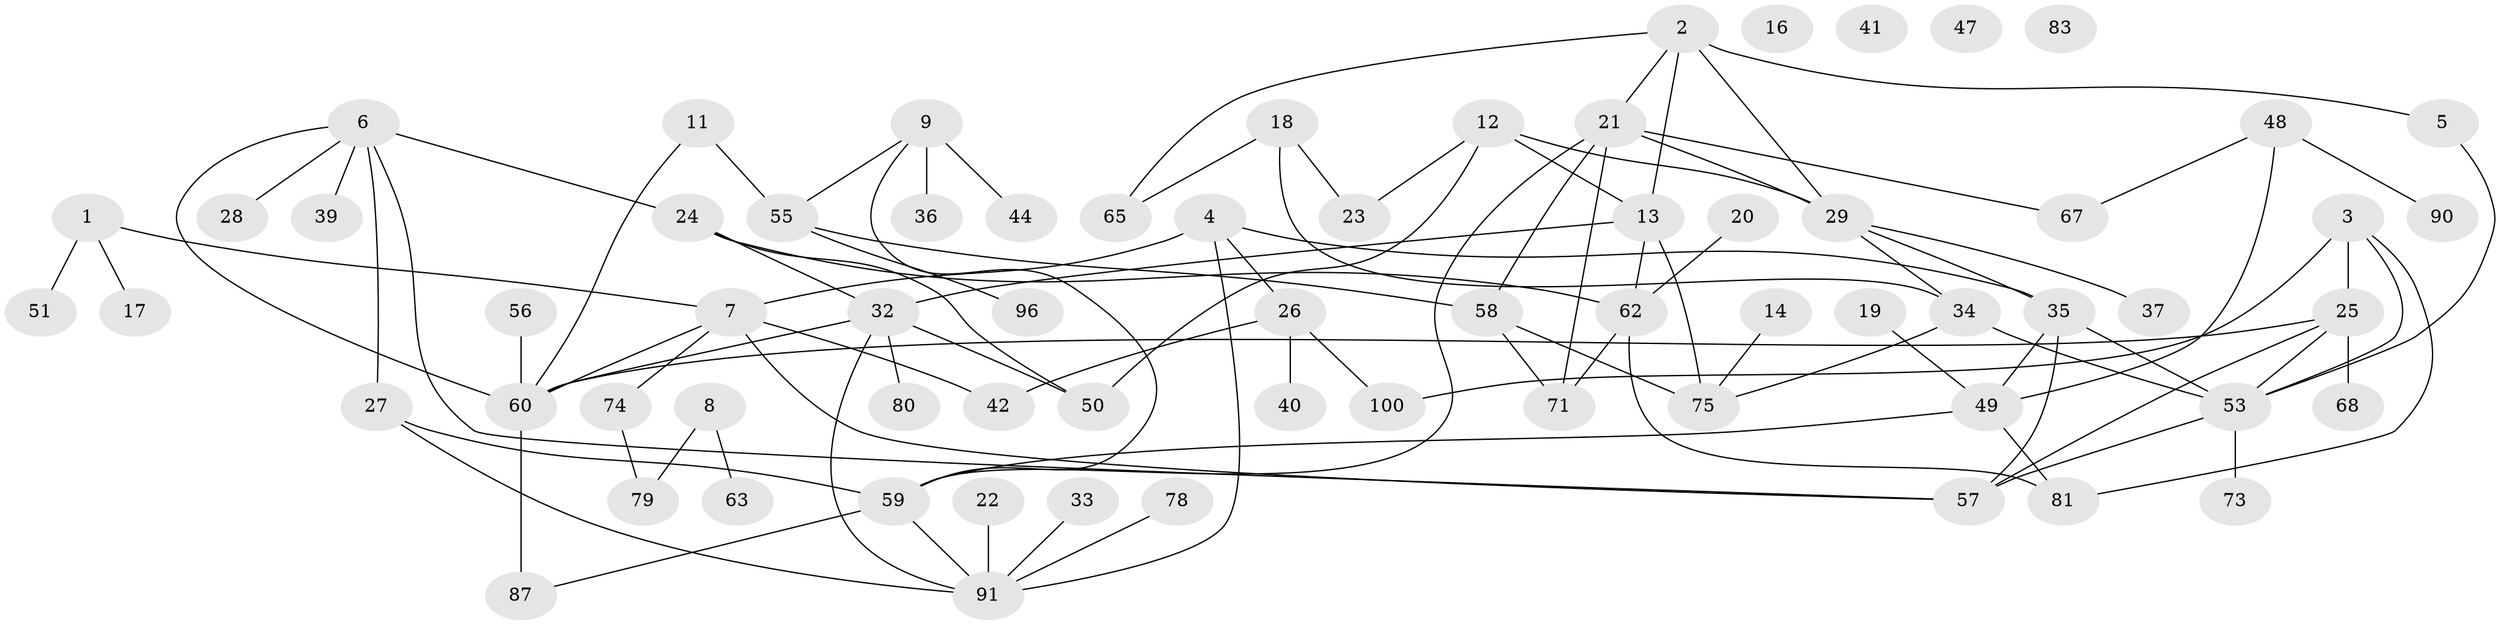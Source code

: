 // original degree distribution, {4: 0.17647058823529413, 5: 0.12745098039215685, 3: 0.1568627450980392, 2: 0.2549019607843137, 1: 0.22549019607843138, 0: 0.0392156862745098, 6: 0.0196078431372549}
// Generated by graph-tools (version 1.1) at 2025/41/03/06/25 10:41:19]
// undirected, 69 vertices, 98 edges
graph export_dot {
graph [start="1"]
  node [color=gray90,style=filled];
  1 [super="+77"];
  2 [super="+45"];
  3 [super="+30"];
  4 [super="+10"];
  5;
  6 [super="+95"];
  7 [super="+46"];
  8 [super="+31"];
  9;
  11;
  12 [super="+15"];
  13;
  14;
  16;
  17;
  18 [super="+88"];
  19;
  20;
  21 [super="+85"];
  22;
  23;
  24 [super="+38"];
  25 [super="+52"];
  26 [super="+72"];
  27 [super="+70"];
  28;
  29 [super="+43"];
  32 [super="+76"];
  33 [super="+93"];
  34;
  35 [super="+66"];
  36 [super="+86"];
  37;
  39;
  40;
  41;
  42 [super="+84"];
  44;
  47;
  48 [super="+54"];
  49 [super="+98"];
  50 [super="+82"];
  51;
  53 [super="+89"];
  55;
  56;
  57 [super="+69"];
  58 [super="+61"];
  59 [super="+97"];
  60 [super="+101"];
  62 [super="+64"];
  63;
  65;
  67;
  68;
  71;
  73;
  74 [super="+99"];
  75 [super="+94"];
  78;
  79;
  80;
  81 [super="+102"];
  83;
  87;
  90;
  91 [super="+92"];
  96;
  100;
  1 -- 17;
  1 -- 51;
  1 -- 7;
  2 -- 13;
  2 -- 29;
  2 -- 65;
  2 -- 21;
  2 -- 5;
  3 -- 100;
  3 -- 53;
  3 -- 81;
  3 -- 25;
  4 -- 35;
  4 -- 91;
  4 -- 26;
  4 -- 7;
  5 -- 53;
  6 -- 60;
  6 -- 39;
  6 -- 24;
  6 -- 27;
  6 -- 28;
  6 -- 57;
  7 -- 42;
  7 -- 60;
  7 -- 57;
  7 -- 74;
  8 -- 63;
  8 -- 79;
  9 -- 36 [weight=2];
  9 -- 44;
  9 -- 55;
  9 -- 59;
  11 -- 55;
  11 -- 60;
  12 -- 23;
  12 -- 50;
  12 -- 29;
  12 -- 13;
  13 -- 62;
  13 -- 75;
  13 -- 32;
  14 -- 75;
  18 -- 34;
  18 -- 65;
  18 -- 23;
  19 -- 49;
  20 -- 62;
  21 -- 67;
  21 -- 29 [weight=2];
  21 -- 71;
  21 -- 59;
  21 -- 58;
  22 -- 91;
  24 -- 50;
  24 -- 62;
  24 -- 32;
  25 -- 57;
  25 -- 68;
  25 -- 60;
  25 -- 53;
  26 -- 40;
  26 -- 100;
  26 -- 42;
  27 -- 91;
  27 -- 59;
  29 -- 34;
  29 -- 37;
  29 -- 35;
  32 -- 80;
  32 -- 91;
  32 -- 60;
  32 -- 50 [weight=2];
  33 -- 91;
  34 -- 53;
  34 -- 75;
  35 -- 49;
  35 -- 53;
  35 -- 57;
  48 -- 67;
  48 -- 49;
  48 -- 90;
  49 -- 81;
  49 -- 59;
  53 -- 73;
  53 -- 57;
  55 -- 96;
  55 -- 58;
  56 -- 60;
  58 -- 71;
  58 -- 75 [weight=2];
  59 -- 91;
  59 -- 87;
  60 -- 87 [weight=2];
  62 -- 81;
  62 -- 71;
  74 -- 79;
  78 -- 91;
}

